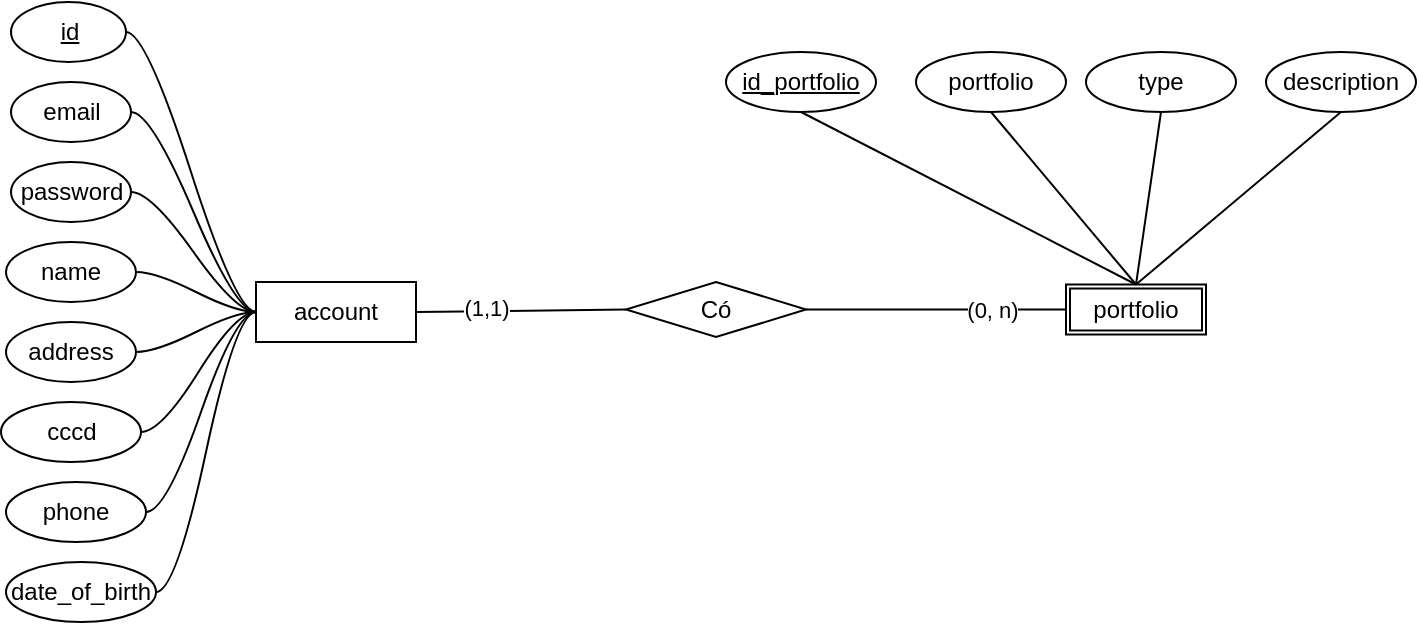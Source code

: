 <mxfile>
    <diagram id="IWY9Dt0L-5ccOMTWaZbS" name="Page-2">
        <mxGraphModel dx="1066" dy="359" grid="1" gridSize="10" guides="1" tooltips="1" connect="1" arrows="1" fold="1" page="1" pageScale="1" pageWidth="850" pageHeight="1100" math="0" shadow="0">
            <root>
                <mxCell id="0"/>
                <mxCell id="1" parent="0"/>
                <mxCell id="4e4ZWvL2qcQAaUPWm8J5-10" style="edgeStyle=entityRelationEdgeStyle;html=1;startArrow=none;endArrow=none;segment=10;curved=1;sourcePerimeterSpacing=0;targetPerimeterSpacing=0;entryX=0;entryY=0.5;entryDx=0;entryDy=0;" parent="1" source="4e4ZWvL2qcQAaUPWm8J5-1" target="4e4ZWvL2qcQAaUPWm8J5-2" edge="1">
                    <mxGeometry relative="1" as="geometry"/>
                </mxCell>
                <mxCell id="4e4ZWvL2qcQAaUPWm8J5-1" value="&lt;u&gt;id&lt;/u&gt;" style="ellipse;whiteSpace=wrap;html=1;align=center;newEdgeStyle={&quot;edgeStyle&quot;:&quot;entityRelationEdgeStyle&quot;,&quot;startArrow&quot;:&quot;none&quot;,&quot;endArrow&quot;:&quot;none&quot;,&quot;segment&quot;:10,&quot;curved&quot;:1,&quot;sourcePerimeterSpacing&quot;:0,&quot;targetPerimeterSpacing&quot;:0};treeFolding=1;treeMoving=1;" parent="1" vertex="1">
                    <mxGeometry x="222.5" y="30" width="57.5" height="30" as="geometry"/>
                </mxCell>
                <UserObject label="account" treeRoot="1" id="4e4ZWvL2qcQAaUPWm8J5-2">
                    <mxCell style="whiteSpace=wrap;html=1;align=center;treeFolding=1;treeMoving=1;newEdgeStyle={&quot;edgeStyle&quot;:&quot;elbowEdgeStyle&quot;,&quot;startArrow&quot;:&quot;none&quot;,&quot;endArrow&quot;:&quot;none&quot;};" parent="1" vertex="1">
                        <mxGeometry x="345" y="170" width="80" height="30" as="geometry"/>
                    </mxCell>
                </UserObject>
                <mxCell id="4e4ZWvL2qcQAaUPWm8J5-11" style="edgeStyle=entityRelationEdgeStyle;html=1;startArrow=none;endArrow=none;segment=10;curved=1;sourcePerimeterSpacing=0;targetPerimeterSpacing=0;entryX=0;entryY=0.5;entryDx=0;entryDy=0;" parent="1" source="4e4ZWvL2qcQAaUPWm8J5-3" target="4e4ZWvL2qcQAaUPWm8J5-2" edge="1">
                    <mxGeometry relative="1" as="geometry"/>
                </mxCell>
                <mxCell id="4e4ZWvL2qcQAaUPWm8J5-3" value="email" style="ellipse;whiteSpace=wrap;html=1;align=center;newEdgeStyle={&quot;edgeStyle&quot;:&quot;entityRelationEdgeStyle&quot;,&quot;startArrow&quot;:&quot;none&quot;,&quot;endArrow&quot;:&quot;none&quot;,&quot;segment&quot;:10,&quot;curved&quot;:1,&quot;sourcePerimeterSpacing&quot;:0,&quot;targetPerimeterSpacing&quot;:0};treeFolding=1;treeMoving=1;" parent="1" vertex="1">
                    <mxGeometry x="222.5" y="70" width="60" height="30" as="geometry"/>
                </mxCell>
                <mxCell id="4e4ZWvL2qcQAaUPWm8J5-12" style="edgeStyle=entityRelationEdgeStyle;html=1;startArrow=none;endArrow=none;segment=10;curved=1;sourcePerimeterSpacing=0;targetPerimeterSpacing=0;entryX=0;entryY=0.5;entryDx=0;entryDy=0;" parent="1" source="4e4ZWvL2qcQAaUPWm8J5-4" target="4e4ZWvL2qcQAaUPWm8J5-2" edge="1">
                    <mxGeometry relative="1" as="geometry"/>
                </mxCell>
                <mxCell id="4e4ZWvL2qcQAaUPWm8J5-4" value="password" style="ellipse;whiteSpace=wrap;html=1;align=center;newEdgeStyle={&quot;edgeStyle&quot;:&quot;entityRelationEdgeStyle&quot;,&quot;startArrow&quot;:&quot;none&quot;,&quot;endArrow&quot;:&quot;none&quot;,&quot;segment&quot;:10,&quot;curved&quot;:1,&quot;sourcePerimeterSpacing&quot;:0,&quot;targetPerimeterSpacing&quot;:0};treeFolding=1;treeMoving=1;" parent="1" vertex="1">
                    <mxGeometry x="222.5" y="110" width="60" height="30" as="geometry"/>
                </mxCell>
                <mxCell id="4e4ZWvL2qcQAaUPWm8J5-13" style="edgeStyle=entityRelationEdgeStyle;html=1;startArrow=none;endArrow=none;segment=10;curved=1;sourcePerimeterSpacing=0;targetPerimeterSpacing=0;entryX=0;entryY=0.5;entryDx=0;entryDy=0;" parent="1" source="4e4ZWvL2qcQAaUPWm8J5-5" target="4e4ZWvL2qcQAaUPWm8J5-2" edge="1">
                    <mxGeometry relative="1" as="geometry"/>
                </mxCell>
                <mxCell id="4e4ZWvL2qcQAaUPWm8J5-5" value="name" style="ellipse;whiteSpace=wrap;html=1;align=center;newEdgeStyle={&quot;edgeStyle&quot;:&quot;entityRelationEdgeStyle&quot;,&quot;startArrow&quot;:&quot;none&quot;,&quot;endArrow&quot;:&quot;none&quot;,&quot;segment&quot;:10,&quot;curved&quot;:1,&quot;sourcePerimeterSpacing&quot;:0,&quot;targetPerimeterSpacing&quot;:0};treeFolding=1;treeMoving=1;" parent="1" vertex="1">
                    <mxGeometry x="220" y="150" width="65" height="30" as="geometry"/>
                </mxCell>
                <mxCell id="4e4ZWvL2qcQAaUPWm8J5-14" style="edgeStyle=entityRelationEdgeStyle;html=1;startArrow=none;endArrow=none;segment=10;curved=1;sourcePerimeterSpacing=0;targetPerimeterSpacing=0;entryX=0;entryY=0.5;entryDx=0;entryDy=0;" parent="1" source="4e4ZWvL2qcQAaUPWm8J5-6" target="4e4ZWvL2qcQAaUPWm8J5-2" edge="1">
                    <mxGeometry relative="1" as="geometry"/>
                </mxCell>
                <mxCell id="4e4ZWvL2qcQAaUPWm8J5-6" value="address" style="ellipse;whiteSpace=wrap;html=1;align=center;newEdgeStyle={&quot;edgeStyle&quot;:&quot;entityRelationEdgeStyle&quot;,&quot;startArrow&quot;:&quot;none&quot;,&quot;endArrow&quot;:&quot;none&quot;,&quot;segment&quot;:10,&quot;curved&quot;:1,&quot;sourcePerimeterSpacing&quot;:0,&quot;targetPerimeterSpacing&quot;:0};treeFolding=1;treeMoving=1;" parent="1" vertex="1">
                    <mxGeometry x="220" y="190" width="65" height="30" as="geometry"/>
                </mxCell>
                <mxCell id="4e4ZWvL2qcQAaUPWm8J5-15" style="edgeStyle=entityRelationEdgeStyle;html=1;startArrow=none;endArrow=none;segment=10;curved=1;sourcePerimeterSpacing=0;targetPerimeterSpacing=0;entryX=0;entryY=0.5;entryDx=0;entryDy=0;" parent="1" source="4e4ZWvL2qcQAaUPWm8J5-7" target="4e4ZWvL2qcQAaUPWm8J5-2" edge="1">
                    <mxGeometry relative="1" as="geometry"/>
                </mxCell>
                <mxCell id="4e4ZWvL2qcQAaUPWm8J5-7" value="cccd" style="ellipse;whiteSpace=wrap;html=1;align=center;newEdgeStyle={&quot;edgeStyle&quot;:&quot;entityRelationEdgeStyle&quot;,&quot;startArrow&quot;:&quot;none&quot;,&quot;endArrow&quot;:&quot;none&quot;,&quot;segment&quot;:10,&quot;curved&quot;:1,&quot;sourcePerimeterSpacing&quot;:0,&quot;targetPerimeterSpacing&quot;:0};treeFolding=1;treeMoving=1;" parent="1" vertex="1">
                    <mxGeometry x="217.5" y="230" width="70" height="30" as="geometry"/>
                </mxCell>
                <mxCell id="4e4ZWvL2qcQAaUPWm8J5-16" style="edgeStyle=entityRelationEdgeStyle;html=1;startArrow=none;endArrow=none;segment=10;curved=1;sourcePerimeterSpacing=0;targetPerimeterSpacing=0;entryX=0;entryY=0.5;entryDx=0;entryDy=0;" parent="1" source="4e4ZWvL2qcQAaUPWm8J5-8" target="4e4ZWvL2qcQAaUPWm8J5-2" edge="1">
                    <mxGeometry relative="1" as="geometry"/>
                </mxCell>
                <mxCell id="4e4ZWvL2qcQAaUPWm8J5-8" value="phone" style="ellipse;whiteSpace=wrap;html=1;align=center;newEdgeStyle={&quot;edgeStyle&quot;:&quot;entityRelationEdgeStyle&quot;,&quot;startArrow&quot;:&quot;none&quot;,&quot;endArrow&quot;:&quot;none&quot;,&quot;segment&quot;:10,&quot;curved&quot;:1,&quot;sourcePerimeterSpacing&quot;:0,&quot;targetPerimeterSpacing&quot;:0};treeFolding=1;treeMoving=1;" parent="1" vertex="1">
                    <mxGeometry x="220" y="270" width="70" height="30" as="geometry"/>
                </mxCell>
                <mxCell id="4e4ZWvL2qcQAaUPWm8J5-17" style="edgeStyle=entityRelationEdgeStyle;html=1;startArrow=none;endArrow=none;segment=10;curved=1;sourcePerimeterSpacing=0;targetPerimeterSpacing=0;entryX=0;entryY=0.5;entryDx=0;entryDy=0;" parent="1" source="4e4ZWvL2qcQAaUPWm8J5-9" target="4e4ZWvL2qcQAaUPWm8J5-2" edge="1">
                    <mxGeometry relative="1" as="geometry"/>
                </mxCell>
                <mxCell id="4e4ZWvL2qcQAaUPWm8J5-9" value="date_of_birth" style="ellipse;whiteSpace=wrap;html=1;align=center;newEdgeStyle={&quot;edgeStyle&quot;:&quot;entityRelationEdgeStyle&quot;,&quot;startArrow&quot;:&quot;none&quot;,&quot;endArrow&quot;:&quot;none&quot;,&quot;segment&quot;:10,&quot;curved&quot;:1,&quot;sourcePerimeterSpacing&quot;:0,&quot;targetPerimeterSpacing&quot;:0};treeFolding=1;treeMoving=1;" parent="1" vertex="1">
                    <mxGeometry x="220" y="310" width="75" height="30" as="geometry"/>
                </mxCell>
                <mxCell id="4e4ZWvL2qcQAaUPWm8J5-18" value="portfolio&lt;br&gt;" style="shape=ext;double=1;rounded=0;whiteSpace=wrap;html=1;" parent="1" vertex="1">
                    <mxGeometry x="750" y="171.25" width="70" height="25" as="geometry"/>
                </mxCell>
                <mxCell id="JmJYXO0Q449pZi8xgV57-1" value="portfolio" style="ellipse;whiteSpace=wrap;html=1;align=center;newEdgeStyle={&quot;edgeStyle&quot;:&quot;entityRelationEdgeStyle&quot;,&quot;startArrow&quot;:&quot;none&quot;,&quot;endArrow&quot;:&quot;none&quot;,&quot;segment&quot;:10,&quot;curved&quot;:1,&quot;sourcePerimeterSpacing&quot;:0,&quot;targetPerimeterSpacing&quot;:0};treeFolding=1;treeMoving=1;" parent="1" vertex="1">
                    <mxGeometry x="675" y="55" width="75" height="30" as="geometry"/>
                </mxCell>
                <mxCell id="JmJYXO0Q449pZi8xgV57-2" value="type" style="ellipse;whiteSpace=wrap;html=1;align=center;newEdgeStyle={&quot;edgeStyle&quot;:&quot;entityRelationEdgeStyle&quot;,&quot;startArrow&quot;:&quot;none&quot;,&quot;endArrow&quot;:&quot;none&quot;,&quot;segment&quot;:10,&quot;curved&quot;:1,&quot;sourcePerimeterSpacing&quot;:0,&quot;targetPerimeterSpacing&quot;:0};treeFolding=1;treeMoving=1;" parent="1" vertex="1">
                    <mxGeometry x="760" y="55" width="75" height="30" as="geometry"/>
                </mxCell>
                <mxCell id="JmJYXO0Q449pZi8xgV57-3" value="description" style="ellipse;whiteSpace=wrap;html=1;align=center;newEdgeStyle={&quot;edgeStyle&quot;:&quot;entityRelationEdgeStyle&quot;,&quot;startArrow&quot;:&quot;none&quot;,&quot;endArrow&quot;:&quot;none&quot;,&quot;segment&quot;:10,&quot;curved&quot;:1,&quot;sourcePerimeterSpacing&quot;:0,&quot;targetPerimeterSpacing&quot;:0};treeFolding=1;treeMoving=1;" parent="1" vertex="1">
                    <mxGeometry x="850" y="55" width="75" height="30" as="geometry"/>
                </mxCell>
                <mxCell id="JmJYXO0Q449pZi8xgV57-7" value="" style="endArrow=none;html=1;entryX=0.5;entryY=1;entryDx=0;entryDy=0;exitX=0.5;exitY=0;exitDx=0;exitDy=0;" parent="1" source="4e4ZWvL2qcQAaUPWm8J5-18" target="JmJYXO0Q449pZi8xgV57-1" edge="1">
                    <mxGeometry width="50" height="50" relative="1" as="geometry">
                        <mxPoint x="580" y="225" as="sourcePoint"/>
                        <mxPoint x="630" y="175" as="targetPoint"/>
                    </mxGeometry>
                </mxCell>
                <mxCell id="JmJYXO0Q449pZi8xgV57-8" value="" style="endArrow=none;html=1;entryX=0.5;entryY=1;entryDx=0;entryDy=0;exitX=0.5;exitY=0;exitDx=0;exitDy=0;" parent="1" source="4e4ZWvL2qcQAaUPWm8J5-18" target="JmJYXO0Q449pZi8xgV57-2" edge="1">
                    <mxGeometry width="50" height="50" relative="1" as="geometry">
                        <mxPoint x="795" y="175.0" as="sourcePoint"/>
                        <mxPoint x="747.5" y="95" as="targetPoint"/>
                    </mxGeometry>
                </mxCell>
                <mxCell id="JmJYXO0Q449pZi8xgV57-9" value="" style="endArrow=none;html=1;entryX=0.5;entryY=1;entryDx=0;entryDy=0;exitX=0.5;exitY=0;exitDx=0;exitDy=0;" parent="1" source="4e4ZWvL2qcQAaUPWm8J5-18" target="JmJYXO0Q449pZi8xgV57-3" edge="1">
                    <mxGeometry width="50" height="50" relative="1" as="geometry">
                        <mxPoint x="795" y="175.0" as="sourcePoint"/>
                        <mxPoint x="837.5" y="95" as="targetPoint"/>
                    </mxGeometry>
                </mxCell>
                <mxCell id="JmJYXO0Q449pZi8xgV57-10" value="&lt;u&gt;id_portfolio&lt;/u&gt;" style="ellipse;whiteSpace=wrap;html=1;align=center;newEdgeStyle={&quot;edgeStyle&quot;:&quot;entityRelationEdgeStyle&quot;,&quot;startArrow&quot;:&quot;none&quot;,&quot;endArrow&quot;:&quot;none&quot;,&quot;segment&quot;:10,&quot;curved&quot;:1,&quot;sourcePerimeterSpacing&quot;:0,&quot;targetPerimeterSpacing&quot;:0};treeFolding=1;treeMoving=1;" parent="1" vertex="1">
                    <mxGeometry x="580" y="55" width="75" height="30" as="geometry"/>
                </mxCell>
                <mxCell id="JmJYXO0Q449pZi8xgV57-11" value="" style="endArrow=none;html=1;entryX=0.5;entryY=1;entryDx=0;entryDy=0;exitX=0.5;exitY=0;exitDx=0;exitDy=0;" parent="1" source="4e4ZWvL2qcQAaUPWm8J5-18" target="JmJYXO0Q449pZi8xgV57-10" edge="1">
                    <mxGeometry width="50" height="50" relative="1" as="geometry">
                        <mxPoint x="795" y="175.0" as="sourcePoint"/>
                        <mxPoint x="697.5" y="95" as="targetPoint"/>
                    </mxGeometry>
                </mxCell>
                <mxCell id="JmJYXO0Q449pZi8xgV57-13" value="Có" style="shape=rhombus;perimeter=rhombusPerimeter;whiteSpace=wrap;html=1;align=center;" parent="1" vertex="1">
                    <mxGeometry x="530" y="170" width="90" height="27.5" as="geometry"/>
                </mxCell>
                <mxCell id="JmJYXO0Q449pZi8xgV57-14" value="" style="endArrow=none;html=1;entryX=1;entryY=0.5;entryDx=0;entryDy=0;exitX=0;exitY=0.5;exitDx=0;exitDy=0;" parent="1" source="JmJYXO0Q449pZi8xgV57-13" target="4e4ZWvL2qcQAaUPWm8J5-2" edge="1">
                    <mxGeometry width="50" height="50" relative="1" as="geometry">
                        <mxPoint x="795.0" y="175.0" as="sourcePoint"/>
                        <mxPoint x="627.5" y="95" as="targetPoint"/>
                    </mxGeometry>
                </mxCell>
                <mxCell id="JmJYXO0Q449pZi8xgV57-22" value="(1,1)" style="edgeLabel;html=1;align=center;verticalAlign=middle;resizable=0;points=[];" parent="JmJYXO0Q449pZi8xgV57-14" vertex="1" connectable="0">
                    <mxGeometry x="0.334" y="-2" relative="1" as="geometry">
                        <mxPoint as="offset"/>
                    </mxGeometry>
                </mxCell>
                <mxCell id="JmJYXO0Q449pZi8xgV57-15" value="" style="endArrow=none;html=1;entryX=1;entryY=0.5;entryDx=0;entryDy=0;exitX=0;exitY=0.5;exitDx=0;exitDy=0;" parent="1" source="4e4ZWvL2qcQAaUPWm8J5-18" target="JmJYXO0Q449pZi8xgV57-13" edge="1">
                    <mxGeometry width="50" height="50" relative="1" as="geometry">
                        <mxPoint x="540" y="196.25" as="sourcePoint"/>
                        <mxPoint x="435" y="195" as="targetPoint"/>
                    </mxGeometry>
                </mxCell>
                <mxCell id="JmJYXO0Q449pZi8xgV57-23" value="(0, n)" style="edgeLabel;html=1;align=center;verticalAlign=middle;resizable=0;points=[];" parent="JmJYXO0Q449pZi8xgV57-15" vertex="1" connectable="0">
                    <mxGeometry x="-0.412" y="1" relative="1" as="geometry">
                        <mxPoint x="1" y="-1" as="offset"/>
                    </mxGeometry>
                </mxCell>
            </root>
        </mxGraphModel>
    </diagram>
    <diagram id="_gZM3WOnNWK8GtzZPSC8" name="Page-3">
        <mxGraphModel dx="454" dy="1622" grid="0" gridSize="10" guides="1" tooltips="1" connect="1" arrows="1" fold="1" page="0" pageScale="1" pageWidth="850" pageHeight="1100" math="0" shadow="0">
            <root>
                <mxCell id="0"/>
                <mxCell id="1" parent="0"/>
                <mxCell id="t3c8Y4-E24arhYLJn6Ej-1" value="account" style="swimlane;fontStyle=0;childLayout=stackLayout;horizontal=1;startSize=26;fillColor=none;horizontalStack=0;resizeParent=1;resizeParentMax=0;resizeLast=0;collapsible=1;marginBottom=0;html=1;" parent="1" vertex="1">
                    <mxGeometry x="864" y="-707" width="140" height="320" as="geometry"/>
                </mxCell>
                <mxCell id="t3c8Y4-E24arhYLJn6Ej-2" value="&lt;u style=&quot;border-color: var(--border-color); background-color: rgb(255, 255, 0);&quot;&gt;account_id&lt;/u&gt;&lt;span style=&quot;border-color: var(--border-color); background-color: rgb(255, 255, 255);&quot;&gt;&amp;nbsp; &amp;nbsp; &amp;nbsp; &amp;nbsp; &amp;nbsp;&lt;b&gt;&lt;font color=&quot;#ff6666&quot;&gt;[PK]&lt;/font&gt;&lt;/b&gt;&lt;/span&gt;&lt;span style=&quot;border-color: var(--border-color);&quot;&gt;&lt;br&gt;&lt;br style=&quot;border-color: var(--border-color);&quot;&gt;&lt;/span&gt;email&lt;br&gt;&lt;br&gt;password&lt;br&gt;&lt;br&gt;name&lt;br&gt;&lt;br&gt;address&lt;br&gt;&lt;br&gt;national_id&lt;br style=&quot;border-color: var(--border-color);&quot;&gt;&lt;br&gt;phone&lt;br&gt;&lt;br&gt;date_of_birth&lt;br&gt;&lt;br&gt;cash_amount" style="text;strokeColor=none;fillColor=none;align=left;verticalAlign=top;spacingLeft=4;spacingRight=4;overflow=hidden;rotatable=0;points=[[0,0.5],[1,0.5]];portConstraint=eastwest;whiteSpace=wrap;html=1;" parent="t3c8Y4-E24arhYLJn6Ej-1" vertex="1">
                    <mxGeometry y="26" width="140" height="294" as="geometry"/>
                </mxCell>
                <mxCell id="t3c8Y4-E24arhYLJn6Ej-3" value="portfolio" style="swimlane;fontStyle=0;childLayout=stackLayout;horizontal=1;startSize=26;fillColor=none;horizontalStack=0;resizeParent=1;resizeParentMax=0;resizeLast=0;collapsible=1;marginBottom=0;html=1;" parent="1" vertex="1">
                    <mxGeometry x="1044" y="-897" width="140" height="200" as="geometry"/>
                </mxCell>
                <mxCell id="t3c8Y4-E24arhYLJn6Ej-4" value="&lt;u style=&quot;background-color: rgb(255, 255, 0);&quot;&gt;portfolio_id&lt;/u&gt;&lt;span style=&quot;background-color: rgb(255, 255, 255);&quot;&gt;&amp;nbsp; &amp;nbsp; &amp;nbsp; &amp;nbsp; &amp;nbsp;&amp;nbsp;&lt;/span&gt;&lt;b style=&quot;border-color: var(--border-color);&quot;&gt;&lt;font style=&quot;border-color: var(--border-color);&quot; color=&quot;#ff6666&quot;&gt;[PK]&lt;/font&gt;&lt;/b&gt;&lt;u style=&quot;&quot;&gt;&lt;br&gt;&lt;/u&gt;&lt;br&gt;&lt;span style=&quot;border-color: var(--border-color);&quot;&gt;&lt;span style=&quot;background-color: rgb(51, 153, 255);&quot;&gt;account_id&lt;/span&gt;&lt;span style=&quot;background-color: rgb(255, 255, 255);&quot;&gt;&amp;nbsp; &amp;nbsp; &amp;nbsp; &amp;nbsp; &amp;nbsp;&amp;nbsp;&lt;/span&gt;&lt;/span&gt;&lt;b style=&quot;border-color: var(--border-color);&quot;&gt;&lt;font style=&quot;border-color: var(--border-color);&quot; color=&quot;#ff6666&quot;&gt;[FK]&lt;/font&gt;&lt;/b&gt;&lt;br&gt;&lt;br&gt;portfolio&lt;br&gt;&lt;br&gt;type&lt;br&gt;&lt;br&gt;description&lt;br&gt;&lt;br&gt;created_date" style="text;strokeColor=none;fillColor=none;align=left;verticalAlign=top;spacingLeft=4;spacingRight=4;overflow=hidden;rotatable=0;points=[[0,0.5],[1,0.5]];portConstraint=eastwest;whiteSpace=wrap;html=1;" parent="t3c8Y4-E24arhYLJn6Ej-3" vertex="1">
                    <mxGeometry y="26" width="140" height="174" as="geometry"/>
                </mxCell>
                <mxCell id="t3c8Y4-E24arhYLJn6Ej-5" value="" style="edgeStyle=entityRelationEdgeStyle;fontSize=12;html=1;endArrow=ERzeroToMany;startArrow=ERmandOne;exitX=1;exitY=0.5;exitDx=0;exitDy=0;entryX=0;entryY=0.5;entryDx=0;entryDy=0;" parent="1" source="t3c8Y4-E24arhYLJn6Ej-2" target="t3c8Y4-E24arhYLJn6Ej-4" edge="1">
                    <mxGeometry width="100" height="100" relative="1" as="geometry">
                        <mxPoint x="1064" y="-587" as="sourcePoint"/>
                        <mxPoint x="1164" y="-687" as="targetPoint"/>
                    </mxGeometry>
                </mxCell>
                <mxCell id="t3c8Y4-E24arhYLJn6Ej-6" value="port_stocks" style="swimlane;fontStyle=0;childLayout=stackLayout;horizontal=1;startSize=26;fillColor=none;horizontalStack=0;resizeParent=1;resizeParentMax=0;resizeLast=0;collapsible=1;marginBottom=0;html=1;" parent="1" vertex="1">
                    <mxGeometry x="1264" y="-887" width="140" height="170" as="geometry"/>
                </mxCell>
                <mxCell id="t3c8Y4-E24arhYLJn6Ej-7" value="&lt;u style=&quot;border-color: var(--border-color); background-color: rgb(255, 255, 0);&quot;&gt;port_stocks_id&lt;/u&gt;&lt;span style=&quot;border-color: var(--border-color); background-color: rgb(255, 255, 255);&quot;&gt;&amp;nbsp; &amp;nbsp; &amp;nbsp; &amp;nbsp;&amp;nbsp;&lt;/span&gt;&lt;b style=&quot;border-color: var(--border-color);&quot;&gt;&lt;font style=&quot;border-color: var(--border-color);&quot; color=&quot;#ff6666&quot;&gt;[PK]&lt;/font&gt;&lt;/b&gt;&lt;br style=&quot;border-color: var(--border-color);&quot;&gt;&lt;span style=&quot;border-color: var(--border-color); background-color: rgb(51, 153, 255);&quot;&gt;&lt;br&gt;portfolio_id&lt;/span&gt;&lt;span style=&quot;border-color: var(--border-color); background-color: rgb(255, 255, 255);&quot;&gt;&amp;nbsp; &amp;nbsp; &amp;nbsp; &amp;nbsp; &amp;nbsp; &amp;nbsp; &amp;nbsp;&lt;/span&gt;&lt;b style=&quot;border-color: var(--border-color);&quot;&gt;&lt;font style=&quot;border-color: var(--border-color);&quot; color=&quot;#ff6666&quot;&gt;[FK]&lt;/font&gt;&lt;/b&gt;&lt;br style=&quot;border-color: var(--border-color);&quot;&gt;&lt;br&gt;&lt;u style=&quot;background-color: rgb(51, 153, 255); border-color: var(--border-color);&quot;&gt;stock_id&lt;/u&gt;&lt;span style=&quot;border-color: var(--border-color); background-color: rgb(255, 255, 255);&quot;&gt;&amp;nbsp; &amp;nbsp; &amp;nbsp; &amp;nbsp; &amp;nbsp; &amp;nbsp; &amp;nbsp; &amp;nbsp; &amp;nbsp;&lt;/span&gt;&lt;b style=&quot;border-color: var(--border-color);&quot;&gt;&lt;font style=&quot;border-color: var(--border-color);&quot; color=&quot;#ff6666&quot;&gt;[FK]&lt;/font&gt;&lt;/b&gt;&lt;br style=&quot;border-color: var(--border-color);&quot;&gt;&lt;br&gt;amount_buy" style="text;strokeColor=none;fillColor=none;align=left;verticalAlign=top;spacingLeft=4;spacingRight=4;overflow=hidden;rotatable=0;points=[[0,0.5],[1,0.5]];portConstraint=eastwest;whiteSpace=wrap;html=1;" parent="t3c8Y4-E24arhYLJn6Ej-6" vertex="1">
                    <mxGeometry y="26" width="140" height="144" as="geometry"/>
                </mxCell>
                <mxCell id="t3c8Y4-E24arhYLJn6Ej-8" value="" style="edgeStyle=entityRelationEdgeStyle;fontSize=12;html=1;endArrow=ERzeroToMany;startArrow=ERmandOne;exitX=1;exitY=0.5;exitDx=0;exitDy=0;entryX=0;entryY=0.5;entryDx=0;entryDy=0;" parent="1" source="t3c8Y4-E24arhYLJn6Ej-4" target="t3c8Y4-E24arhYLJn6Ej-7" edge="1">
                    <mxGeometry width="100" height="100" relative="1" as="geometry">
                        <mxPoint x="964" y="-614" as="sourcePoint"/>
                        <mxPoint x="1074" y="-684" as="targetPoint"/>
                    </mxGeometry>
                </mxCell>
                <mxCell id="t3c8Y4-E24arhYLJn6Ej-9" value="transaction" style="swimlane;fontStyle=0;childLayout=stackLayout;horizontal=1;startSize=26;fillColor=none;horizontalStack=0;resizeParent=1;resizeParentMax=0;resizeLast=0;collapsible=1;marginBottom=0;html=1;" parent="1" vertex="1">
                    <mxGeometry x="1264" y="-627" width="140" height="280" as="geometry"/>
                </mxCell>
                <mxCell id="t3c8Y4-E24arhYLJn6Ej-10" value="&lt;u style=&quot;border-color: var(--border-color); background-color: rgb(255, 255, 0);&quot;&gt;transaction_id&lt;/u&gt;&lt;span style=&quot;border-color: var(--border-color); background-color: rgb(255, 255, 255);&quot;&gt;&amp;nbsp; &amp;nbsp; &amp;nbsp;&lt;span style=&quot;&quot;&gt;&#9;&lt;/span&gt;&lt;/span&gt;&lt;b style=&quot;border-color: var(--border-color);&quot;&gt;&lt;font style=&quot;border-color: var(--border-color);&quot; color=&quot;#ff6666&quot;&gt;[PK]&lt;/font&gt;&lt;/b&gt;&lt;br style=&quot;border-color: var(--border-color);&quot;&gt;&lt;span style=&quot;border-color: var(--border-color);&quot;&gt;&lt;br&gt;&lt;u style=&quot;border-color: var(--border-color); background-color: rgb(51, 153, 255);&quot;&gt;portfolio_id&lt;/u&gt;&lt;span style=&quot;border-color: var(--border-color); background-color: rgb(255, 255, 255);&quot;&gt;&amp;nbsp; &amp;nbsp; &amp;nbsp;&lt;span style=&quot;&quot;&gt;&#9;&lt;/span&gt;&amp;nbsp; &amp;nbsp; &amp;nbsp;&lt;/span&gt;&lt;b style=&quot;border-color: var(--border-color);&quot;&gt;&lt;font style=&quot;border-color: var(--border-color);&quot; color=&quot;#ff6666&quot;&gt;[FK]&lt;/font&gt;&lt;/b&gt;&lt;br&gt;&lt;br&gt;&lt;span style=&quot;background-color: rgb(51, 153, 255);&quot;&gt;account_id&lt;/span&gt;&lt;span style=&quot;background-color: rgb(255, 255, 255);&quot;&gt;&amp;nbsp;&lt;span style=&quot;&quot;&gt;&#9;&lt;/span&gt;&amp;nbsp; &amp;nbsp; &amp;nbsp; &amp;nbsp; &amp;nbsp;&lt;/span&gt;&lt;/span&gt;&lt;b style=&quot;border-color: var(--border-color);&quot;&gt;&lt;font style=&quot;border-color: var(--border-color);&quot; color=&quot;#ff6666&quot;&gt;[FK]&lt;/font&gt;&lt;/b&gt;&lt;br style=&quot;border-color: var(--border-color);&quot;&gt;&lt;br&gt;&lt;u style=&quot;border-color: var(--border-color); background-color: rgb(51, 153, 255);&quot;&gt;stock_id&lt;/u&gt;&lt;span style=&quot;border-color: var(--border-color); background-color: rgb(255, 255, 255);&quot;&gt;&amp;nbsp;&amp;nbsp;&lt;span style=&quot;&quot;&gt;&#9;&lt;/span&gt;&lt;span style=&quot;&quot;&gt;&#9;&lt;/span&gt;&amp;nbsp; &amp;nbsp; &amp;nbsp; &amp;nbsp; &amp;nbsp; &amp;nbsp;&amp;nbsp;&lt;/span&gt;&lt;b style=&quot;border-color: var(--border-color);&quot;&gt;&lt;font style=&quot;border-color: var(--border-color);&quot; color=&quot;#ff6666&quot;&gt;[FK]&lt;/font&gt;&lt;/b&gt;&lt;br&gt;&lt;br&gt;trans_type&lt;br&gt;&lt;br&gt;price&lt;br&gt;&lt;br&gt;amount_trans&lt;br&gt;&lt;br&gt;date_time" style="text;strokeColor=none;fillColor=none;align=left;verticalAlign=top;spacingLeft=4;spacingRight=4;overflow=hidden;rotatable=0;points=[[0,0.5],[1,0.5]];portConstraint=eastwest;whiteSpace=wrap;html=1;" parent="t3c8Y4-E24arhYLJn6Ej-9" vertex="1">
                    <mxGeometry y="26" width="140" height="254" as="geometry"/>
                </mxCell>
                <mxCell id="t3c8Y4-E24arhYLJn6Ej-11" value="" style="edgeStyle=entityRelationEdgeStyle;fontSize=12;html=1;endArrow=ERzeroToMany;startArrow=ERmandOne;exitX=0.998;exitY=0.769;exitDx=0;exitDy=0;entryX=0;entryY=0.5;entryDx=0;entryDy=0;exitPerimeter=0;" parent="1" source="t3c8Y4-E24arhYLJn6Ej-2" target="t3c8Y4-E24arhYLJn6Ej-10" edge="1">
                    <mxGeometry width="100" height="100" relative="1" as="geometry">
                        <mxPoint x="964" y="-614" as="sourcePoint"/>
                        <mxPoint x="1074" y="-679" as="targetPoint"/>
                    </mxGeometry>
                </mxCell>
                <mxCell id="tnlrau6eDzE4eV5oIag1-1" value="stock" style="swimlane;fontStyle=0;childLayout=stackLayout;horizontal=1;startSize=26;fillColor=none;horizontalStack=0;resizeParent=1;resizeParentMax=0;resizeLast=0;collapsible=1;marginBottom=0;html=1;" parent="1" vertex="1">
                    <mxGeometry x="1474" y="-897" width="140" height="180" as="geometry"/>
                </mxCell>
                <mxCell id="tnlrau6eDzE4eV5oIag1-2" value="&lt;u style=&quot;border-color: var(--border-color); background-color: rgb(255, 255, 0);&quot;&gt;stock_id&lt;/u&gt;&lt;span style=&quot;border-color: var(--border-color); background-color: rgb(255, 255, 255);&quot;&gt;&amp;nbsp; &amp;nbsp; &amp;nbsp; &amp;nbsp; &amp;nbsp; &amp;nbsp; &amp;nbsp;&lt;/span&gt;&lt;b style=&quot;border-color: var(--border-color);&quot;&gt;&lt;font style=&quot;border-color: var(--border-color);&quot; color=&quot;#ff6666&quot;&gt;[PK]&lt;/font&gt;&lt;/b&gt;&lt;br style=&quot;border-color: var(--border-color);&quot;&gt;&lt;span style=&quot;border-color: var(--border-color); background-color: rgb(51, 153, 255);&quot;&gt;&lt;br&gt;&lt;/span&gt;stock&lt;br&gt;&lt;br&gt;company" style="text;strokeColor=none;fillColor=none;align=left;verticalAlign=top;spacingLeft=4;spacingRight=4;overflow=hidden;rotatable=0;points=[[0,0.5],[1,0.5]];portConstraint=eastwest;whiteSpace=wrap;html=1;" parent="tnlrau6eDzE4eV5oIag1-1" vertex="1">
                    <mxGeometry y="26" width="140" height="154" as="geometry"/>
                </mxCell>
                <mxCell id="tnlrau6eDzE4eV5oIag1-3" value="" style="edgeStyle=entityRelationEdgeStyle;fontSize=12;html=1;endArrow=ERzeroToMany;startArrow=ERmandOne;exitX=0;exitY=0.5;exitDx=0;exitDy=0;entryX=1;entryY=0.5;entryDx=0;entryDy=0;" parent="1" source="tnlrau6eDzE4eV5oIag1-2" target="t3c8Y4-E24arhYLJn6Ej-7" edge="1">
                    <mxGeometry width="100" height="100" relative="1" as="geometry">
                        <mxPoint x="1214" y="-679" as="sourcePoint"/>
                        <mxPoint x="1274" y="-684" as="targetPoint"/>
                    </mxGeometry>
                </mxCell>
                <mxCell id="eqdFoaJ0HiLcSqqhhmn5-1" value="" style="edgeStyle=entityRelationEdgeStyle;fontSize=12;html=1;endArrow=ERzeroToMany;startArrow=ERmandOne;exitX=0.011;exitY=0.702;exitDx=0;exitDy=0;entryX=1;entryY=0.5;entryDx=0;entryDy=0;exitPerimeter=0;" parent="1" source="tnlrau6eDzE4eV5oIag1-2" target="t3c8Y4-E24arhYLJn6Ej-10" edge="1">
                    <mxGeometry width="100" height="100" relative="1" as="geometry">
                        <mxPoint x="983.72" y="-514.914" as="sourcePoint"/>
                        <mxPoint x="1129" y="-479" as="targetPoint"/>
                    </mxGeometry>
                </mxCell>
                <mxCell id="eqdFoaJ0HiLcSqqhhmn5-2" value="stock_trading" style="swimlane;fontStyle=0;childLayout=stackLayout;horizontal=1;startSize=26;fillColor=none;horizontalStack=0;resizeParent=1;resizeParentMax=0;resizeLast=0;collapsible=1;marginBottom=0;html=1;" parent="1" vertex="1">
                    <mxGeometry x="1644" y="-617" width="140" height="190" as="geometry"/>
                </mxCell>
                <mxCell id="eqdFoaJ0HiLcSqqhhmn5-3" value="&lt;u style=&quot;border-color: var(--border-color); background-color: rgb(255, 255, 0);&quot;&gt;stock_trading_id&lt;/u&gt;&lt;span style=&quot;border-color: var(--border-color); background-color: rgb(255, 255, 255);&quot;&gt;&amp;nbsp;&amp;nbsp;&lt;span style=&quot;&quot;&gt;&#9;&lt;/span&gt;&lt;/span&gt;&lt;b style=&quot;border-color: var(--border-color);&quot;&gt;&lt;font style=&quot;border-color: var(--border-color);&quot; color=&quot;#ff6666&quot;&gt;[PK]&lt;/font&gt;&lt;/b&gt;&lt;br style=&quot;border-color: var(--border-color);&quot;&gt;&lt;span style=&quot;border-color: var(--border-color);&quot;&gt;&lt;br&gt;&lt;u style=&quot;border-color: var(--border-color); background-color: rgb(51, 153, 255);&quot;&gt;stock_id&lt;/u&gt;&lt;span style=&quot;border-color: var(--border-color); background-color: rgb(255, 255, 255);&quot;&gt;&amp;nbsp;&lt;span style=&quot;&quot;&gt;&#9;&lt;span style=&quot;white-space: pre;&quot;&gt;&#9;&lt;/span&gt;&lt;span style=&quot;white-space: pre;&quot;&gt;&#9;&lt;/span&gt;&amp;nbsp; &amp;nbsp; &amp;nbsp;&lt;/span&gt;&lt;/span&gt;&lt;/span&gt;&lt;b style=&quot;border-color: var(--border-color);&quot;&gt;&lt;font style=&quot;border-color: var(--border-color);&quot; color=&quot;#ff6666&quot;&gt;[FK]&lt;/font&gt;&lt;/b&gt;&lt;br style=&quot;border-color: var(--border-color);&quot;&gt;&lt;br&gt;trading_date&lt;br&gt;&lt;br&gt;close_price" style="text;strokeColor=none;fillColor=none;align=left;verticalAlign=top;spacingLeft=4;spacingRight=4;overflow=hidden;rotatable=0;points=[[0,0.5],[1,0.5]];portConstraint=eastwest;whiteSpace=wrap;html=1;" parent="eqdFoaJ0HiLcSqqhhmn5-2" vertex="1">
                    <mxGeometry y="26" width="140" height="164" as="geometry"/>
                </mxCell>
                <mxCell id="eqdFoaJ0HiLcSqqhhmn5-4" value="" style="edgeStyle=entityRelationEdgeStyle;fontSize=12;html=1;endArrow=ERoneToMany;startArrow=ERmandOne;exitX=0.999;exitY=0.291;exitDx=0;exitDy=0;entryX=0;entryY=0.5;entryDx=0;entryDy=0;exitPerimeter=0;endFill=0;" parent="1" source="tnlrau6eDzE4eV5oIag1-2" target="eqdFoaJ0HiLcSqqhhmn5-3" edge="1">
                    <mxGeometry width="100" height="100" relative="1" as="geometry">
                        <mxPoint x="1564" y="-277" as="sourcePoint"/>
                        <mxPoint x="1634" y="-457" as="targetPoint"/>
                    </mxGeometry>
                </mxCell>
                <mxCell id="ycvYa7deG_Kep_QB7_3T-1" value="" style="edgeStyle=entityRelationEdgeStyle;fontSize=12;html=1;endArrow=ERzeroToMany;startArrow=ERmandOne;exitX=1;exitY=0.828;exitDx=0;exitDy=0;entryX=-0.001;entryY=0.181;entryDx=0;entryDy=0;exitPerimeter=0;entryPerimeter=0;" parent="1" source="t3c8Y4-E24arhYLJn6Ej-4" target="t3c8Y4-E24arhYLJn6Ej-10" edge="1">
                    <mxGeometry width="100" height="100" relative="1" as="geometry">
                        <mxPoint x="983.72" y="-514.914" as="sourcePoint"/>
                        <mxPoint x="1274" y="-494" as="targetPoint"/>
                    </mxGeometry>
                </mxCell>
            </root>
        </mxGraphModel>
    </diagram>
</mxfile>